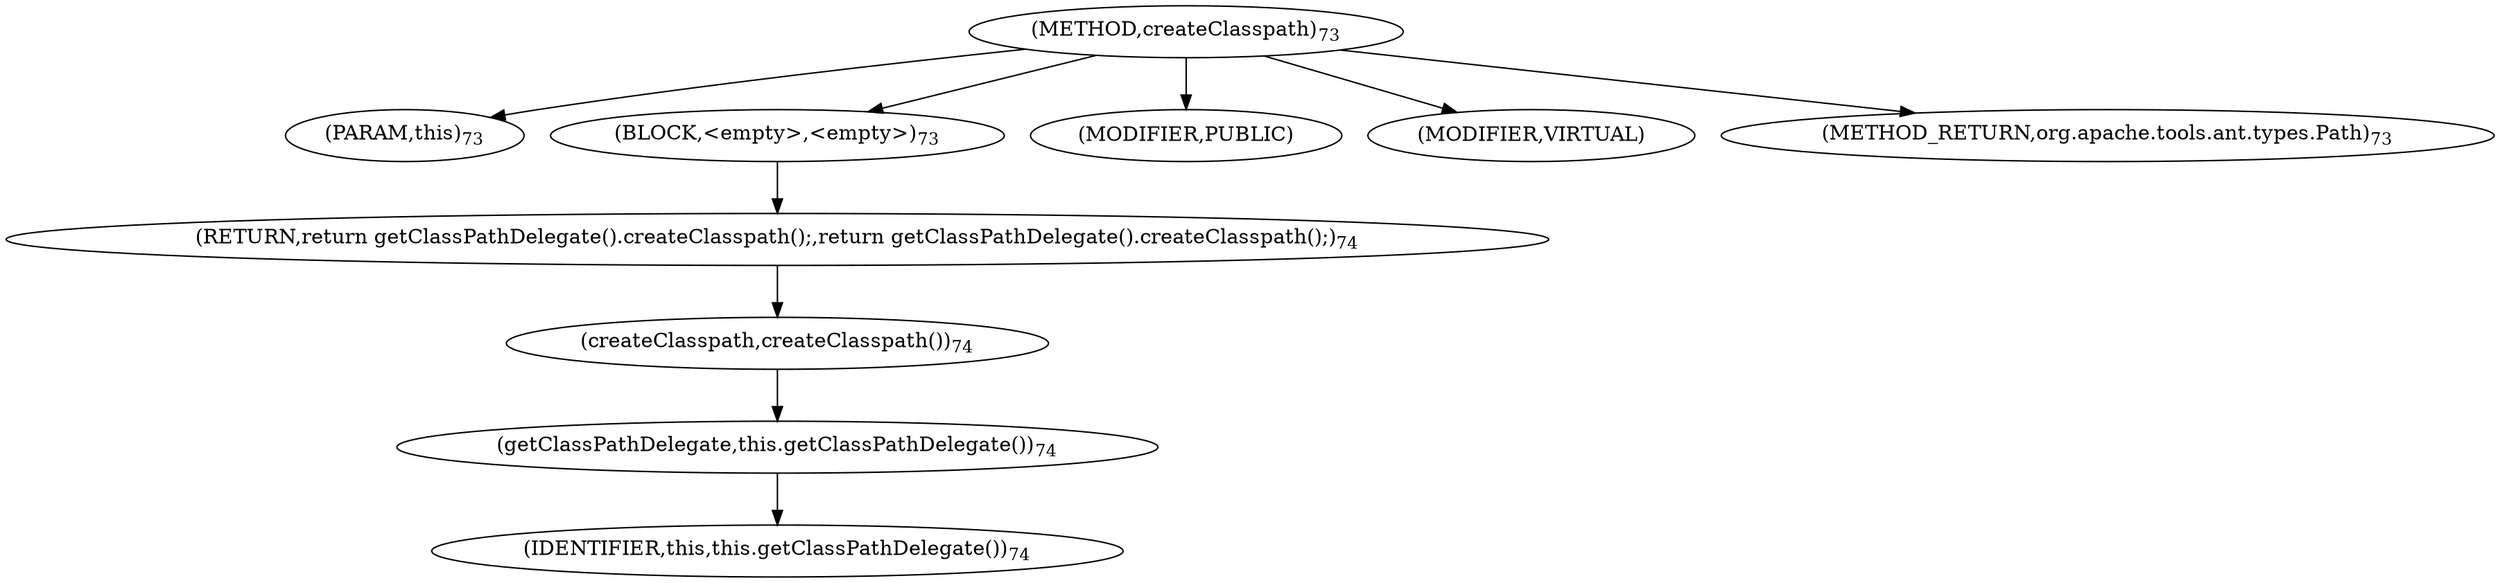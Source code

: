 digraph "createClasspath" {  
"135" [label = <(METHOD,createClasspath)<SUB>73</SUB>> ]
"8" [label = <(PARAM,this)<SUB>73</SUB>> ]
"136" [label = <(BLOCK,&lt;empty&gt;,&lt;empty&gt;)<SUB>73</SUB>> ]
"137" [label = <(RETURN,return getClassPathDelegate().createClasspath();,return getClassPathDelegate().createClasspath();)<SUB>74</SUB>> ]
"138" [label = <(createClasspath,createClasspath())<SUB>74</SUB>> ]
"139" [label = <(getClassPathDelegate,this.getClassPathDelegate())<SUB>74</SUB>> ]
"7" [label = <(IDENTIFIER,this,this.getClassPathDelegate())<SUB>74</SUB>> ]
"140" [label = <(MODIFIER,PUBLIC)> ]
"141" [label = <(MODIFIER,VIRTUAL)> ]
"142" [label = <(METHOD_RETURN,org.apache.tools.ant.types.Path)<SUB>73</SUB>> ]
  "135" -> "8" 
  "135" -> "136" 
  "135" -> "140" 
  "135" -> "141" 
  "135" -> "142" 
  "136" -> "137" 
  "137" -> "138" 
  "138" -> "139" 
  "139" -> "7" 
}
